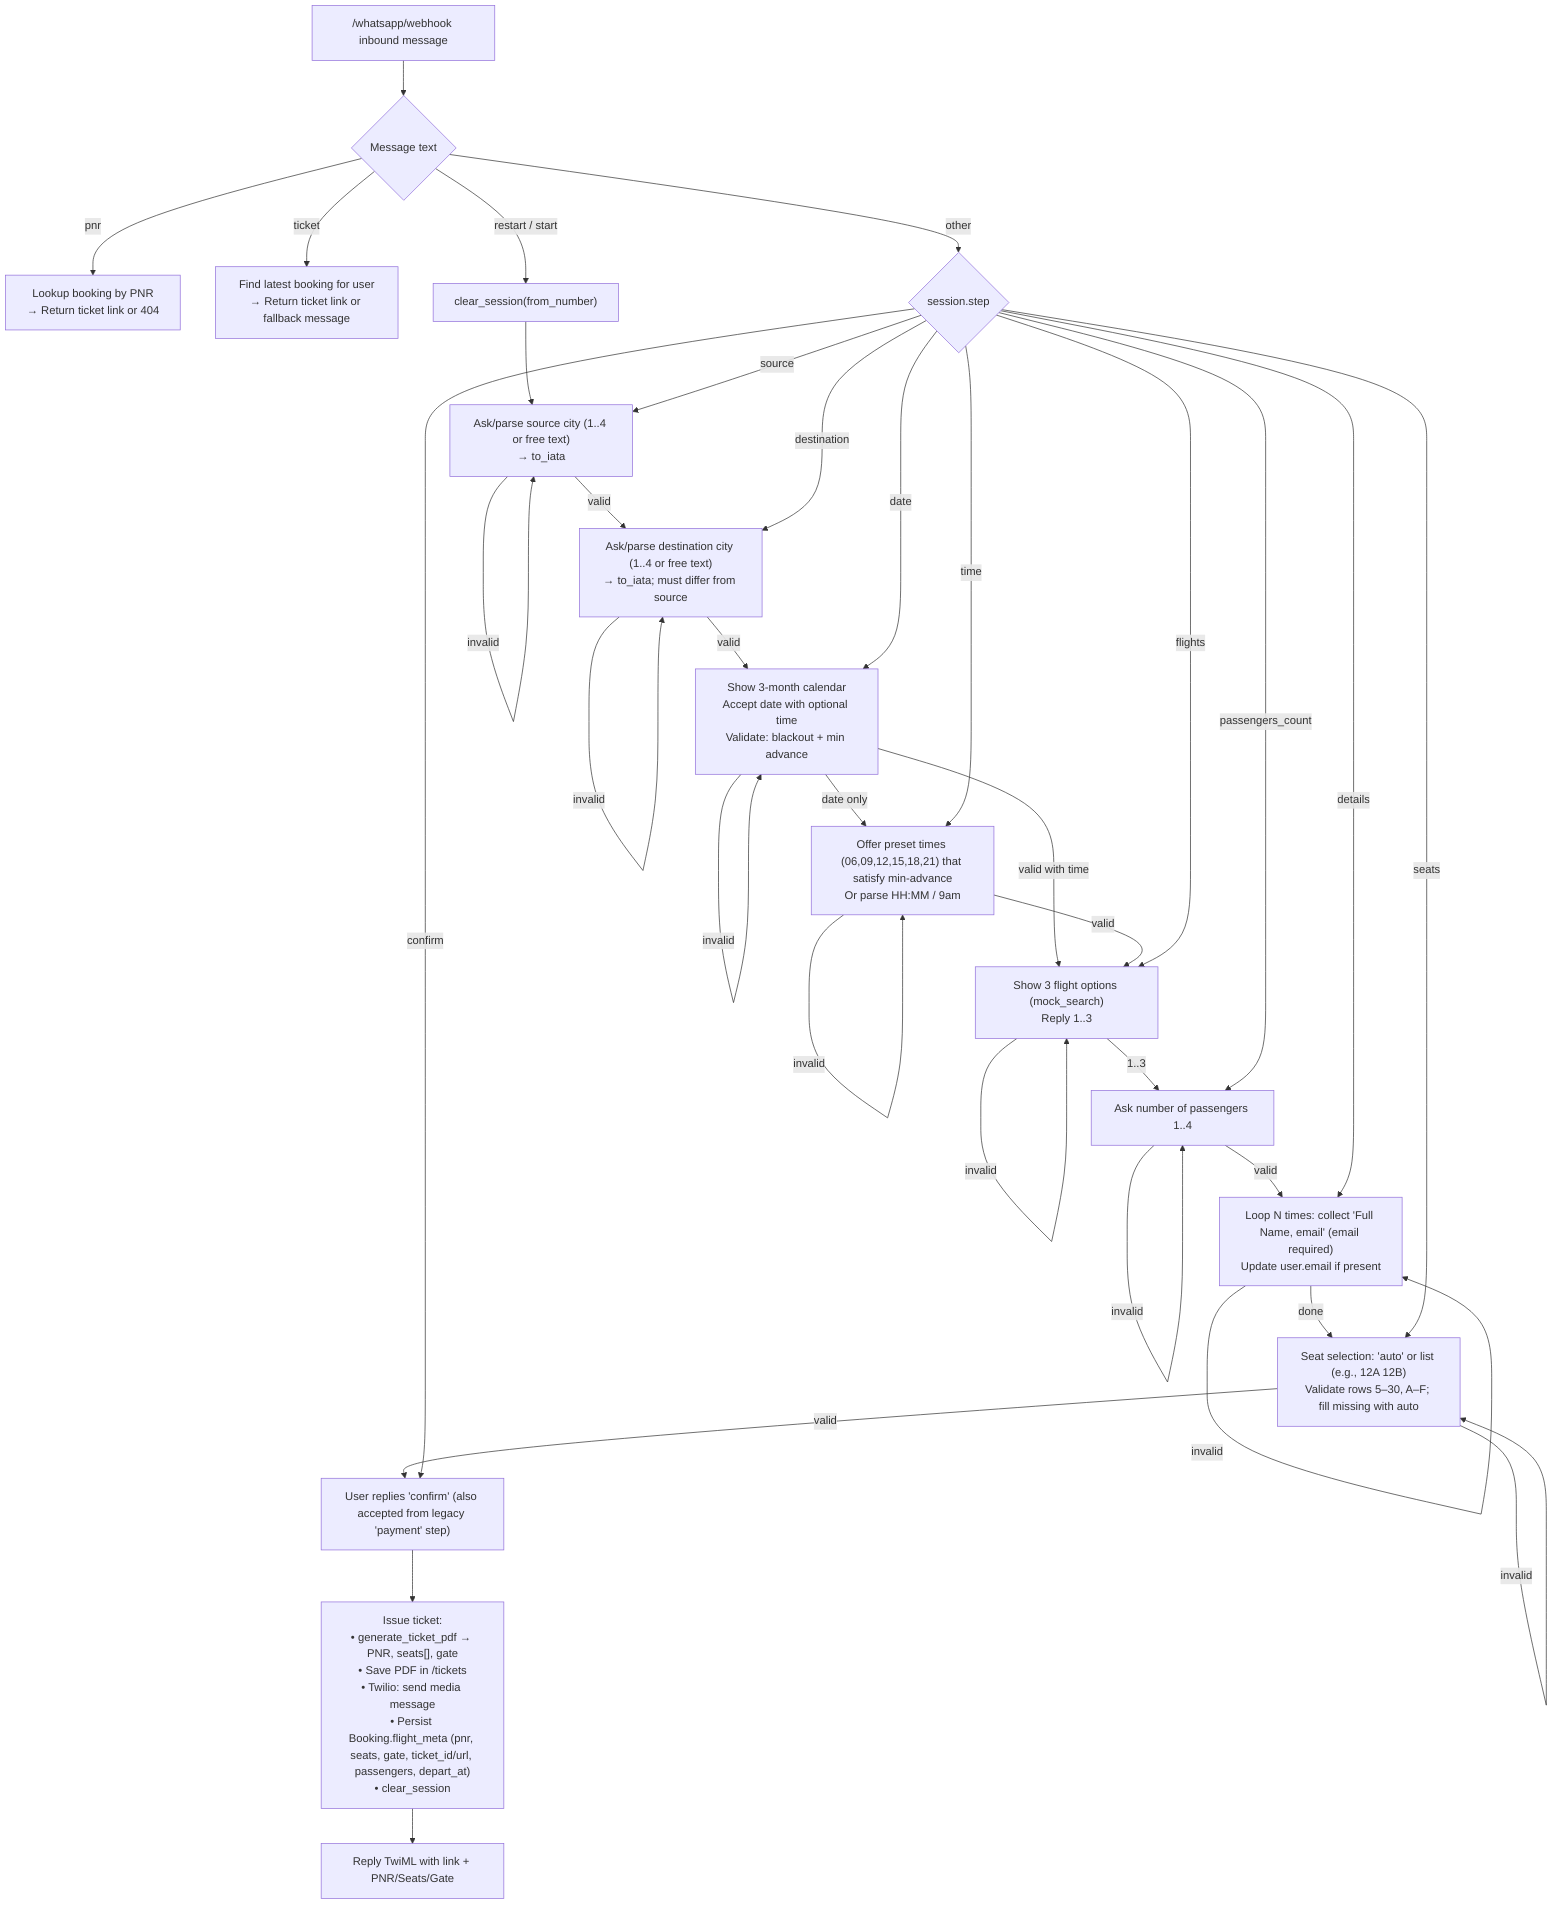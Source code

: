 flowchart TD
  Inbound["/whatsapp/webhook inbound message"]
  Msg{Message text}
  Inbound --> Msg
  Msg -->|"pnr <CODE>"| PNR["Lookup booking by PNR\n→ Return ticket link or 404"]
  Msg -->|ticket| Last["Find latest booking for user\n→ Return ticket link or fallback message"]
  Msg -->|restart / start| Reset["clear_session(from_number)"] --> Source
  Msg -->|other| Step{session.step}
  Step -->|source| Source["Ask/parse source city (1..4 or free text)\n→ to_iata"]
  Source -->|valid| Dest
  Source -->|invalid| Source
  Step -->|destination| Dest["Ask/parse destination city (1..4 or free text)\n→ to_iata; must differ from source"]
  Dest -->|valid| Date
  Dest -->|invalid| Dest
  Step -->|date| Date["Show 3-month calendar\nAccept date with optional time\nValidate: blackout + min advance"]
  Date -->|valid with time| Flights
  Date -->|date only| Time
  Date -->|invalid| Date
  Step -->|time| Time["Offer preset times (06,09,12,15,18,21) that satisfy min-advance\nOr parse HH:MM / 9am"]
  Time -->|valid| Flights
  Time -->|invalid| Time
  Step -->|flights| Flights["Show 3 flight options (mock_search)\nReply 1..3"]
  Flights -->|1..3| PaxCount
  Flights -->|invalid| Flights
  Step -->|passengers_count| PaxCount["Ask number of passengers 1..4"]
  PaxCount -->|valid| PaxDetails
  PaxCount -->|invalid| PaxCount
  Step -->|details| PaxDetails["Loop N times: collect 'Full Name, email' (email required)\nUpdate user.email if present"]
  PaxDetails -->|done| Seats
  PaxDetails -->|invalid| PaxDetails
  Step -->|seats| Seats["Seat selection: 'auto' or list (e.g., 12A 12B)\nValidate rows 5–30, A–F; fill missing with auto"]
  Seats -->|valid| Confirm
  Seats -->|invalid| Seats
  Step -->|confirm| Confirm["User replies 'confirm' (also accepted from legacy 'payment' step)"]
  Confirm --> Issue
  Issue["Issue ticket:\n• generate_ticket_pdf → PNR, seats[], gate\n• Save PDF in /tickets\n• Twilio: send media message\n• Persist Booking.flight_meta (pnr, seats, gate, ticket_id/url, passengers, depart_at)\n• clear_session"] --> Done["Reply TwiML with link + PNR/Seats/Gate"]